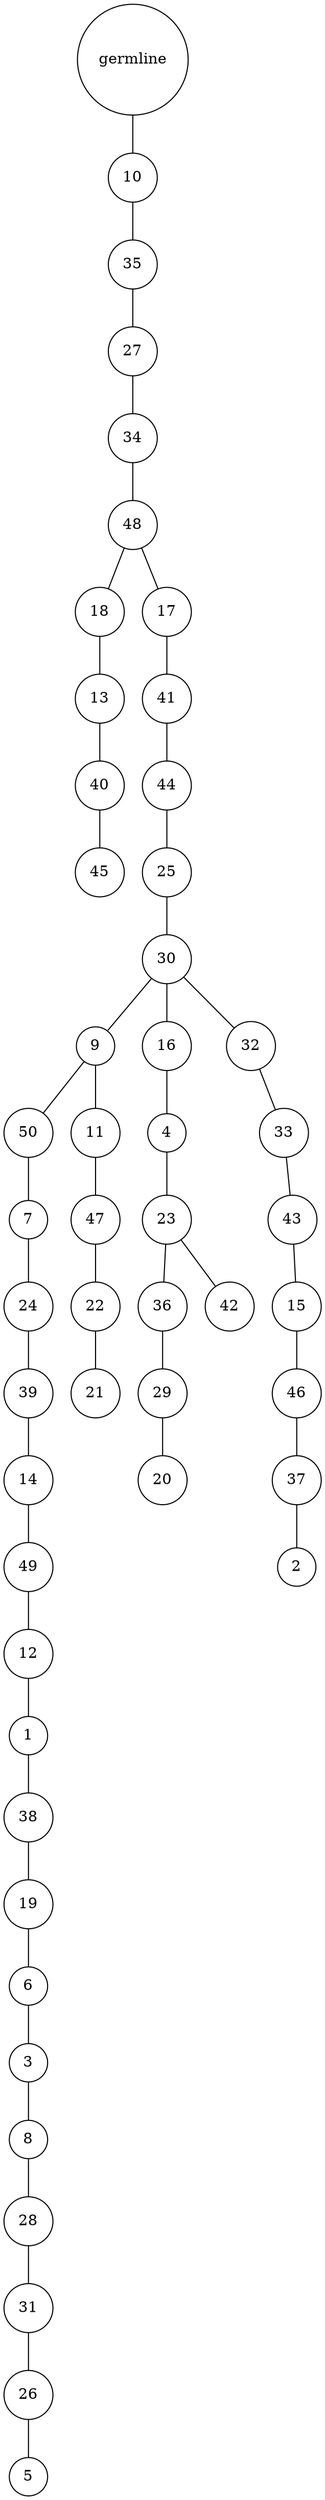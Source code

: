 graph {
	rankdir=UD;
	splines=line;
	node [shape=circle]
	"0x7f63d576ab80" [label="germline"];
	"0x7f63d576abb0" [label="10"];
	"0x7f63d576ab80" -- "0x7f63d576abb0" ;
	"0x7f63d576abe0" [label="35"];
	"0x7f63d576abb0" -- "0x7f63d576abe0" ;
	"0x7f63d576ac10" [label="27"];
	"0x7f63d576abe0" -- "0x7f63d576ac10" ;
	"0x7f63d576ac40" [label="34"];
	"0x7f63d576ac10" -- "0x7f63d576ac40" ;
	"0x7f63d576ac70" [label="48"];
	"0x7f63d576ac40" -- "0x7f63d576ac70" ;
	"0x7f63d576aca0" [label="18"];
	"0x7f63d576ac70" -- "0x7f63d576aca0" ;
	"0x7f63d576acd0" [label="13"];
	"0x7f63d576aca0" -- "0x7f63d576acd0" ;
	"0x7f63d576ad00" [label="40"];
	"0x7f63d576acd0" -- "0x7f63d576ad00" ;
	"0x7f63d576ad30" [label="45"];
	"0x7f63d576ad00" -- "0x7f63d576ad30" ;
	"0x7f63d576ad60" [label="17"];
	"0x7f63d576ac70" -- "0x7f63d576ad60" ;
	"0x7f63d576ad90" [label="41"];
	"0x7f63d576ad60" -- "0x7f63d576ad90" ;
	"0x7f63d576adc0" [label="44"];
	"0x7f63d576ad90" -- "0x7f63d576adc0" ;
	"0x7f63d576adf0" [label="25"];
	"0x7f63d576adc0" -- "0x7f63d576adf0" ;
	"0x7f63d576ae20" [label="30"];
	"0x7f63d576adf0" -- "0x7f63d576ae20" ;
	"0x7f63d576ae50" [label="9"];
	"0x7f63d576ae20" -- "0x7f63d576ae50" ;
	"0x7f63d576ae80" [label="50"];
	"0x7f63d576ae50" -- "0x7f63d576ae80" ;
	"0x7f63d576aeb0" [label="7"];
	"0x7f63d576ae80" -- "0x7f63d576aeb0" ;
	"0x7f63d576aee0" [label="24"];
	"0x7f63d576aeb0" -- "0x7f63d576aee0" ;
	"0x7f63d576af10" [label="39"];
	"0x7f63d576aee0" -- "0x7f63d576af10" ;
	"0x7f63d576af40" [label="14"];
	"0x7f63d576af10" -- "0x7f63d576af40" ;
	"0x7f63d576af70" [label="49"];
	"0x7f63d576af40" -- "0x7f63d576af70" ;
	"0x7f63d576afa0" [label="12"];
	"0x7f63d576af70" -- "0x7f63d576afa0" ;
	"0x7f63d576afd0" [label="1"];
	"0x7f63d576afa0" -- "0x7f63d576afd0" ;
	"0x7f63d5776040" [label="38"];
	"0x7f63d576afd0" -- "0x7f63d5776040" ;
	"0x7f63d5776070" [label="19"];
	"0x7f63d5776040" -- "0x7f63d5776070" ;
	"0x7f63d57760a0" [label="6"];
	"0x7f63d5776070" -- "0x7f63d57760a0" ;
	"0x7f63d57760d0" [label="3"];
	"0x7f63d57760a0" -- "0x7f63d57760d0" ;
	"0x7f63d5776100" [label="8"];
	"0x7f63d57760d0" -- "0x7f63d5776100" ;
	"0x7f63d5776130" [label="28"];
	"0x7f63d5776100" -- "0x7f63d5776130" ;
	"0x7f63d5776160" [label="31"];
	"0x7f63d5776130" -- "0x7f63d5776160" ;
	"0x7f63d5776190" [label="26"];
	"0x7f63d5776160" -- "0x7f63d5776190" ;
	"0x7f63d57761c0" [label="5"];
	"0x7f63d5776190" -- "0x7f63d57761c0" ;
	"0x7f63d57761f0" [label="11"];
	"0x7f63d576ae50" -- "0x7f63d57761f0" ;
	"0x7f63d5776220" [label="47"];
	"0x7f63d57761f0" -- "0x7f63d5776220" ;
	"0x7f63d5776250" [label="22"];
	"0x7f63d5776220" -- "0x7f63d5776250" ;
	"0x7f63d5776280" [label="21"];
	"0x7f63d5776250" -- "0x7f63d5776280" ;
	"0x7f63d57762b0" [label="16"];
	"0x7f63d576ae20" -- "0x7f63d57762b0" ;
	"0x7f63d57762e0" [label="4"];
	"0x7f63d57762b0" -- "0x7f63d57762e0" ;
	"0x7f63d5776310" [label="23"];
	"0x7f63d57762e0" -- "0x7f63d5776310" ;
	"0x7f63d5776340" [label="36"];
	"0x7f63d5776310" -- "0x7f63d5776340" ;
	"0x7f63d5776370" [label="29"];
	"0x7f63d5776340" -- "0x7f63d5776370" ;
	"0x7f63d57763a0" [label="20"];
	"0x7f63d5776370" -- "0x7f63d57763a0" ;
	"0x7f63d57763d0" [label="42"];
	"0x7f63d5776310" -- "0x7f63d57763d0" ;
	"0x7f63d5776400" [label="32"];
	"0x7f63d576ae20" -- "0x7f63d5776400" ;
	"0x7f63d5776430" [label="33"];
	"0x7f63d5776400" -- "0x7f63d5776430" ;
	"0x7f63d5776460" [label="43"];
	"0x7f63d5776430" -- "0x7f63d5776460" ;
	"0x7f63d5776490" [label="15"];
	"0x7f63d5776460" -- "0x7f63d5776490" ;
	"0x7f63d57764c0" [label="46"];
	"0x7f63d5776490" -- "0x7f63d57764c0" ;
	"0x7f63d57764f0" [label="37"];
	"0x7f63d57764c0" -- "0x7f63d57764f0" ;
	"0x7f63d5776520" [label="2"];
	"0x7f63d57764f0" -- "0x7f63d5776520" ;
}
